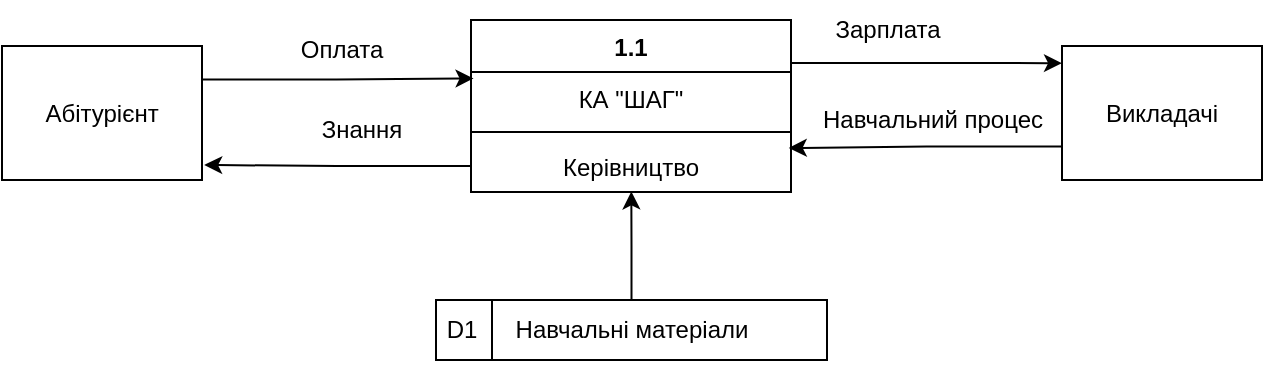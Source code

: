 <mxfile version="19.0.0" type="device"><diagram id="Mn_DgkbFeaTFN84R6e-i" name="Сторінка-1"><mxGraphModel dx="813" dy="500" grid="1" gridSize="10" guides="1" tooltips="1" connect="1" arrows="1" fold="1" page="1" pageScale="1" pageWidth="1169" pageHeight="1654" math="0" shadow="0"><root><mxCell id="0"/><mxCell id="1" parent="0"/><mxCell id="Dr6Ks2WoYrmxUOGpa2iW-17" style="edgeStyle=orthogonalEdgeStyle;rounded=0;orthogonalLoop=1;jettySize=auto;html=1;exitX=1;exitY=0.25;exitDx=0;exitDy=0;entryX=0;entryY=0.128;entryDx=0;entryDy=0;entryPerimeter=0;" edge="1" parent="1" source="Dr6Ks2WoYrmxUOGpa2iW-1" target="Dr6Ks2WoYrmxUOGpa2iW-6"><mxGeometry relative="1" as="geometry"/></mxCell><mxCell id="Dr6Ks2WoYrmxUOGpa2iW-1" value="1.1" style="swimlane;fontStyle=1;align=center;verticalAlign=top;childLayout=stackLayout;horizontal=1;startSize=26;horizontalStack=0;resizeParent=1;resizeParentMax=0;resizeLast=0;collapsible=1;marginBottom=0;" vertex="1" parent="1"><mxGeometry x="504.5" y="340" width="160" height="86" as="geometry"/></mxCell><mxCell id="Dr6Ks2WoYrmxUOGpa2iW-2" value="КА &quot;ШАГ&quot;" style="text;strokeColor=none;fillColor=none;align=center;verticalAlign=top;spacingLeft=4;spacingRight=4;overflow=hidden;rotatable=0;points=[[0,0.5],[1,0.5]];portConstraint=eastwest;" vertex="1" parent="Dr6Ks2WoYrmxUOGpa2iW-1"><mxGeometry y="26" width="160" height="26" as="geometry"/></mxCell><mxCell id="Dr6Ks2WoYrmxUOGpa2iW-3" value="" style="line;strokeWidth=1;fillColor=none;align=left;verticalAlign=middle;spacingTop=-1;spacingLeft=3;spacingRight=3;rotatable=0;labelPosition=right;points=[];portConstraint=eastwest;" vertex="1" parent="Dr6Ks2WoYrmxUOGpa2iW-1"><mxGeometry y="52" width="160" height="8" as="geometry"/></mxCell><mxCell id="Dr6Ks2WoYrmxUOGpa2iW-4" value="Керівництво" style="text;strokeColor=none;fillColor=none;align=center;verticalAlign=top;spacingLeft=4;spacingRight=4;overflow=hidden;rotatable=0;points=[[0,0.5],[1,0.5]];portConstraint=eastwest;" vertex="1" parent="Dr6Ks2WoYrmxUOGpa2iW-1"><mxGeometry y="60" width="160" height="26" as="geometry"/></mxCell><mxCell id="Dr6Ks2WoYrmxUOGpa2iW-15" style="edgeStyle=orthogonalEdgeStyle;rounded=0;orthogonalLoop=1;jettySize=auto;html=1;exitX=1;exitY=0.25;exitDx=0;exitDy=0;entryX=0.008;entryY=0.123;entryDx=0;entryDy=0;entryPerimeter=0;" edge="1" parent="1" source="Dr6Ks2WoYrmxUOGpa2iW-5" target="Dr6Ks2WoYrmxUOGpa2iW-2"><mxGeometry relative="1" as="geometry"/></mxCell><mxCell id="Dr6Ks2WoYrmxUOGpa2iW-5" value="Абітурієнт" style="rounded=0;whiteSpace=wrap;html=1;" vertex="1" parent="1"><mxGeometry x="270" y="353" width="100" height="67" as="geometry"/></mxCell><mxCell id="Dr6Ks2WoYrmxUOGpa2iW-18" style="edgeStyle=orthogonalEdgeStyle;rounded=0;orthogonalLoop=1;jettySize=auto;html=1;exitX=0;exitY=0.75;exitDx=0;exitDy=0;entryX=0.993;entryY=0.154;entryDx=0;entryDy=0;entryPerimeter=0;" edge="1" parent="1" source="Dr6Ks2WoYrmxUOGpa2iW-6" target="Dr6Ks2WoYrmxUOGpa2iW-4"><mxGeometry relative="1" as="geometry"/></mxCell><mxCell id="Dr6Ks2WoYrmxUOGpa2iW-6" value="Викладачі" style="rounded=0;whiteSpace=wrap;html=1;" vertex="1" parent="1"><mxGeometry x="800" y="353" width="100" height="67" as="geometry"/></mxCell><mxCell id="Dr6Ks2WoYrmxUOGpa2iW-11" style="edgeStyle=orthogonalEdgeStyle;rounded=0;orthogonalLoop=1;jettySize=auto;html=1;entryX=0.501;entryY=0.989;entryDx=0;entryDy=0;entryPerimeter=0;" edge="1" parent="1" source="Dr6Ks2WoYrmxUOGpa2iW-7" target="Dr6Ks2WoYrmxUOGpa2iW-4"><mxGeometry relative="1" as="geometry"/></mxCell><mxCell id="Dr6Ks2WoYrmxUOGpa2iW-7" value="Навчальні матеріали" style="rounded=0;whiteSpace=wrap;html=1;" vertex="1" parent="1"><mxGeometry x="487" y="480" width="195.5" height="30" as="geometry"/></mxCell><mxCell id="Dr6Ks2WoYrmxUOGpa2iW-8" value="D1" style="text;html=1;strokeColor=none;fillColor=none;align=center;verticalAlign=middle;whiteSpace=wrap;rounded=0;" vertex="1" parent="1"><mxGeometry x="470" y="480" width="60" height="30" as="geometry"/></mxCell><mxCell id="Dr6Ks2WoYrmxUOGpa2iW-9" value="" style="endArrow=none;html=1;rounded=0;exitX=0.75;exitY=1;exitDx=0;exitDy=0;entryX=0.75;entryY=0;entryDx=0;entryDy=0;" edge="1" parent="1" source="Dr6Ks2WoYrmxUOGpa2iW-8" target="Dr6Ks2WoYrmxUOGpa2iW-8"><mxGeometry width="50" height="50" relative="1" as="geometry"><mxPoint x="480" y="530" as="sourcePoint"/><mxPoint x="530" y="480" as="targetPoint"/></mxGeometry></mxCell><mxCell id="Dr6Ks2WoYrmxUOGpa2iW-16" style="edgeStyle=orthogonalEdgeStyle;rounded=0;orthogonalLoop=1;jettySize=auto;html=1;entryX=1.011;entryY=0.888;entryDx=0;entryDy=0;entryPerimeter=0;" edge="1" parent="1" source="Dr6Ks2WoYrmxUOGpa2iW-4" target="Dr6Ks2WoYrmxUOGpa2iW-5"><mxGeometry relative="1" as="geometry"/></mxCell><mxCell id="Dr6Ks2WoYrmxUOGpa2iW-19" value="Оплата" style="text;html=1;strokeColor=none;fillColor=none;align=center;verticalAlign=middle;whiteSpace=wrap;rounded=0;" vertex="1" parent="1"><mxGeometry x="410" y="340" width="60" height="30" as="geometry"/></mxCell><mxCell id="Dr6Ks2WoYrmxUOGpa2iW-20" value="Знання" style="text;html=1;strokeColor=none;fillColor=none;align=center;verticalAlign=middle;whiteSpace=wrap;rounded=0;" vertex="1" parent="1"><mxGeometry x="420" y="380" width="60" height="30" as="geometry"/></mxCell><mxCell id="Dr6Ks2WoYrmxUOGpa2iW-21" value="Зарплата" style="text;html=1;strokeColor=none;fillColor=none;align=center;verticalAlign=middle;whiteSpace=wrap;rounded=0;" vertex="1" parent="1"><mxGeometry x="682.5" y="330" width="60" height="30" as="geometry"/></mxCell><mxCell id="Dr6Ks2WoYrmxUOGpa2iW-23" value="Навчальний процес" style="text;align=center;verticalAlign=middle;resizable=0;points=[];autosize=1;strokeColor=none;fillColor=none;html=1;" vertex="1" parent="1"><mxGeometry x="670" y="380" width="130" height="20" as="geometry"/></mxCell></root></mxGraphModel></diagram></mxfile>